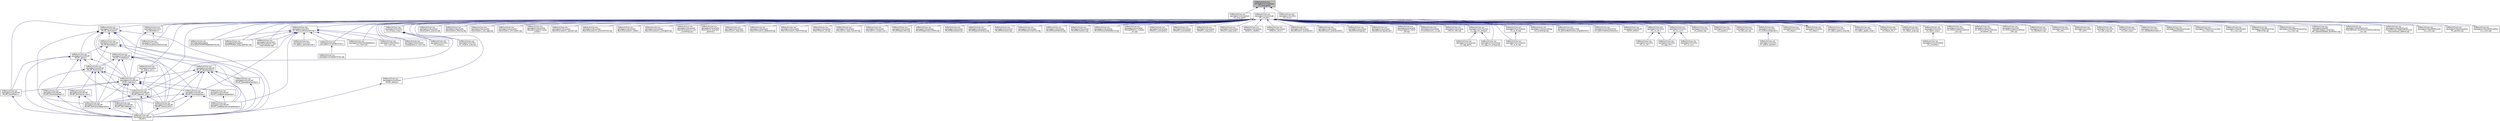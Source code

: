 digraph "3rdParty/trilinos-nox/packages/ml/src/Coarsen/ml_amg_genP.h"
{
  edge [fontname="Helvetica",fontsize="10",labelfontname="Helvetica",labelfontsize="10"];
  node [fontname="Helvetica",fontsize="10",shape=record];
  Node39 [label="3rdParty/trilinos-nox\l/packages/ml/src/Coarsen\l/ml_amg_genP.h",height=0.2,width=0.4,color="black", fillcolor="grey75", style="filled", fontcolor="black"];
  Node39 -> Node40 [dir="back",color="midnightblue",fontsize="10",style="solid",fontname="Helvetica"];
  Node40 [label="3rdParty/trilinos-nox\l/packages/ml/src/Coarsen\l/ml_amg_genP.c",height=0.2,width=0.4,color="black", fillcolor="white", style="filled",URL="$d1/dfe/ml__amg__gen_p_8c.html"];
  Node39 -> Node41 [dir="back",color="midnightblue",fontsize="10",style="solid",fontname="Helvetica"];
  Node41 [label="3rdParty/trilinos-nox\l/packages/ml/src/Include\l/ml_include.h",height=0.2,width=0.4,color="black", fillcolor="white", style="filled",URL="$d4/dfb/ml__include_8h.html"];
  Node41 -> Node42 [dir="back",color="midnightblue",fontsize="10",style="solid",fontname="Helvetica"];
  Node42 [label="3rdParty/trilinos-nox\l/packages/belos/epetra\l/example/PCPG/PCPGEpetraExFile.cpp",height=0.2,width=0.4,color="black", fillcolor="white", style="filled",URL="$d2/de7/_p_c_p_g_epetra_ex_file_8cpp.html"];
  Node41 -> Node43 [dir="back",color="midnightblue",fontsize="10",style="solid",fontname="Helvetica"];
  Node43 [label="3rdParty/trilinos-nox\l/packages/belos/epetra\l/test/PCPG/test_pcpg_epetraex.cpp",height=0.2,width=0.4,color="black", fillcolor="white", style="filled",URL="$d1/db6/test__pcpg__epetraex_8cpp.html"];
  Node41 -> Node44 [dir="back",color="midnightblue",fontsize="10",style="solid",fontname="Helvetica"];
  Node44 [label="3rdParty/trilinos-nox\l/packages/ml/examples\l/Advanced/ml_analyze.cpp",height=0.2,width=0.4,color="black", fillcolor="white", style="filled",URL="$d8/d40/ml__analyze_8cpp.html"];
  Node41 -> Node45 [dir="back",color="midnightblue",fontsize="10",style="solid",fontname="Helvetica"];
  Node45 [label="3rdParty/trilinos-nox\l/packages/ml/examples\l/Advanced/ml_filtering.cpp",height=0.2,width=0.4,color="black", fillcolor="white", style="filled",URL="$d1/d01/ml__filtering_8cpp.html"];
  Node41 -> Node46 [dir="back",color="midnightblue",fontsize="10",style="solid",fontname="Helvetica"];
  Node46 [label="3rdParty/trilinos-nox\l/packages/ml/examples\l/Advanced/ml_user_aggr.cpp",height=0.2,width=0.4,color="black", fillcolor="white", style="filled",URL="$de/d41/ml__user__aggr_8cpp.html"];
  Node41 -> Node47 [dir="back",color="midnightblue",fontsize="10",style="solid",fontname="Helvetica"];
  Node47 [label="3rdParty/trilinos-nox\l/packages/ml/examples\l/Advanced/ml_with_ifpack.cpp",height=0.2,width=0.4,color="black", fillcolor="white", style="filled",URL="$dd/dea/ml__with__ifpack_8cpp.html"];
  Node41 -> Node48 [dir="back",color="midnightblue",fontsize="10",style="solid",fontname="Helvetica"];
  Node48 [label="3rdParty/trilinos-nox\l/packages/ml/examples\l/BasicExamples/ml_aztec\l_simple.c",height=0.2,width=0.4,color="black", fillcolor="white", style="filled",URL="$d9/df7/ml__aztec__simple_8c.html"];
  Node41 -> Node49 [dir="back",color="midnightblue",fontsize="10",style="solid",fontname="Helvetica"];
  Node49 [label="3rdParty/trilinos-nox\l/packages/ml/examples\l/BasicExamples/ml_operator.cpp",height=0.2,width=0.4,color="black", fillcolor="white", style="filled",URL="$d4/d4d/ml__operator_8cpp.html"];
  Node41 -> Node50 [dir="back",color="midnightblue",fontsize="10",style="solid",fontname="Helvetica"];
  Node50 [label="3rdParty/trilinos-nox\l/packages/ml/examples\l/BasicExamples/ml_preconditioner.cpp",height=0.2,width=0.4,color="black", fillcolor="white", style="filled",URL="$d8/ded/ml__preconditioner_8cpp.html"];
  Node41 -> Node51 [dir="back",color="midnightblue",fontsize="10",style="solid",fontname="Helvetica"];
  Node51 [label="3rdParty/trilinos-nox\l/packages/ml/examples\l/BasicExamples/ml_read\l_MatrixMarket.cpp",height=0.2,width=0.4,color="black", fillcolor="white", style="filled",URL="$df/d76/ml__read___matrix_market_8cpp.html"];
  Node41 -> Node52 [dir="back",color="midnightblue",fontsize="10",style="solid",fontname="Helvetica"];
  Node52 [label="3rdParty/trilinos-nox\l/packages/ml/examples\l/BasicExamples/ml_readex.c",height=0.2,width=0.4,color="black", fillcolor="white", style="filled",URL="$d4/d1d/ml__readex_8c.html"];
  Node41 -> Node53 [dir="back",color="midnightblue",fontsize="10",style="solid",fontname="Helvetica"];
  Node53 [label="3rdParty/trilinos-nox\l/packages/ml/examples\l/BasicExamples/ml_scalingtest.cpp",height=0.2,width=0.4,color="black", fillcolor="white", style="filled",URL="$dc/d28/ml__scalingtest_8cpp.html"];
  Node41 -> Node54 [dir="back",color="midnightblue",fontsize="10",style="solid",fontname="Helvetica"];
  Node54 [label="3rdParty/trilinos-nox\l/packages/ml/examples\l/BasicExamples/ml_user\l_smoothing.cpp",height=0.2,width=0.4,color="black", fillcolor="white", style="filled",URL="$df/de6/ml__user__smoothing_8cpp.html"];
  Node41 -> Node55 [dir="back",color="midnightblue",fontsize="10",style="solid",fontname="Helvetica"];
  Node55 [label="3rdParty/trilinos-nox\l/packages/ml/examples\l/Elasticity/ml_example\l_elasticity.c",height=0.2,width=0.4,color="black", fillcolor="white", style="filled",URL="$d3/d7c/ml__example__elasticity_8c.html"];
  Node41 -> Node56 [dir="back",color="midnightblue",fontsize="10",style="solid",fontname="Helvetica"];
  Node56 [label="3rdParty/trilinos-nox\l/packages/ml/examples\l/Elasticity/ml_read_elas.c",height=0.2,width=0.4,color="black", fillcolor="white", style="filled",URL="$d4/d9b/_elasticity_2ml__read__elas_8c.html"];
  Node41 -> Node57 [dir="back",color="midnightblue",fontsize="10",style="solid",fontname="Helvetica"];
  Node57 [label="3rdParty/trilinos-nox\l/packages/ml/examples\l/MatrixFormats/ml_EpetraVbr.cpp",height=0.2,width=0.4,color="black", fillcolor="white", style="filled",URL="$de/dfc/ml___epetra_vbr_8cpp.html"];
  Node41 -> Node58 [dir="back",color="midnightblue",fontsize="10",style="solid",fontname="Helvetica"];
  Node58 [label="3rdParty/trilinos-nox\l/packages/ml/examples\l/MatrixFormats/ml_MatrixFree.cpp",height=0.2,width=0.4,color="black", fillcolor="white", style="filled",URL="$d0/d18/ml___matrix_free_8cpp.html"];
  Node41 -> Node59 [dir="back",color="midnightblue",fontsize="10",style="solid",fontname="Helvetica"];
  Node59 [label="3rdParty/trilinos-nox\l/packages/ml/examples\l/MatrixFree/ml_1D.cpp",height=0.2,width=0.4,color="black", fillcolor="white", style="filled",URL="$d2/d3f/ml__1_d_8cpp.html"];
  Node41 -> Node60 [dir="back",color="midnightblue",fontsize="10",style="solid",fontname="Helvetica"];
  Node60 [label="3rdParty/trilinos-nox\l/packages/ml/examples\l/Maxwell/ml_read_maxwell.cpp",height=0.2,width=0.4,color="black", fillcolor="white", style="filled",URL="$d1/d13/ml__read__maxwell_8cpp.html"];
  Node41 -> Node61 [dir="back",color="midnightblue",fontsize="10",style="solid",fontname="Helvetica"];
  Node61 [label="3rdParty/trilinos-nox\l/packages/ml/examples\l/Maxwell/ml_simple_max.c",height=0.2,width=0.4,color="black", fillcolor="white", style="filled",URL="$d5/d21/ml__simple__max_8c.html"];
  Node41 -> Node62 [dir="back",color="midnightblue",fontsize="10",style="solid",fontname="Helvetica"];
  Node62 [label="3rdParty/trilinos-nox\l/packages/ml/examples\l/MLAPI/AdaptiveSA.cpp",height=0.2,width=0.4,color="black", fillcolor="white", style="filled",URL="$d7/de8/_adaptive_s_a_8cpp.html"];
  Node41 -> Node63 [dir="back",color="midnightblue",fontsize="10",style="solid",fontname="Helvetica"];
  Node63 [label="3rdParty/trilinos-nox\l/packages/ml/examples\l/MLAPI/AdaptiveSA_SAMIS.cpp",height=0.2,width=0.4,color="black", fillcolor="white", style="filled",URL="$d3/df9/_adaptive_s_a___s_a_m_i_s_8cpp.html"];
  Node41 -> Node64 [dir="back",color="midnightblue",fontsize="10",style="solid",fontname="Helvetica"];
  Node64 [label="3rdParty/trilinos-nox\l/packages/ml/examples\l/MLAPI/Blackboard.cpp",height=0.2,width=0.4,color="black", fillcolor="white", style="filled",URL="$da/dd6/_blackboard_8cpp.html"];
  Node41 -> Node65 [dir="back",color="midnightblue",fontsize="10",style="solid",fontname="Helvetica"];
  Node65 [label="3rdParty/trilinos-nox\l/packages/ml/examples\l/MLAPI/EpetraInterface.cpp",height=0.2,width=0.4,color="black", fillcolor="white", style="filled",URL="$dd/df3/_epetra_interface_8cpp.html"];
  Node41 -> Node66 [dir="back",color="midnightblue",fontsize="10",style="solid",fontname="Helvetica"];
  Node66 [label="3rdParty/trilinos-nox\l/packages/ml/examples\l/MLAPI/MultiLevel.cpp",height=0.2,width=0.4,color="black", fillcolor="white", style="filled",URL="$db/d07/_multi_level_8cpp.html"];
  Node41 -> Node67 [dir="back",color="midnightblue",fontsize="10",style="solid",fontname="Helvetica"];
  Node67 [label="3rdParty/trilinos-nox\l/packages/ml/examples\l/MLAPI/NonSymmetricSA.cpp",height=0.2,width=0.4,color="black", fillcolor="white", style="filled",URL="$dc/dcf/_non_symmetric_s_a_8cpp.html"];
  Node41 -> Node68 [dir="back",color="midnightblue",fontsize="10",style="solid",fontname="Helvetica"];
  Node68 [label="3rdParty/trilinos-nox\l/packages/ml/examples\l/MLAPI/PowerMethod.cpp",height=0.2,width=0.4,color="black", fillcolor="white", style="filled",URL="$d7/d94/_power_method_8cpp.html"];
  Node41 -> Node69 [dir="back",color="midnightblue",fontsize="10",style="solid",fontname="Helvetica"];
  Node69 [label="3rdParty/trilinos-nox\l/packages/ml/examples\l/MLAPI/Richardson.cpp",height=0.2,width=0.4,color="black", fillcolor="white", style="filled",URL="$df/d7a/_richardson_8cpp.html"];
  Node41 -> Node70 [dir="back",color="midnightblue",fontsize="10",style="solid",fontname="Helvetica"];
  Node70 [label="3rdParty/trilinos-nox\l/packages/ml/examples\l/MLAPI/TwoLevelDDAdditive.cpp",height=0.2,width=0.4,color="black", fillcolor="white", style="filled",URL="$d8/da6/_two_level_d_d_additive_8cpp.html"];
  Node41 -> Node71 [dir="back",color="midnightblue",fontsize="10",style="solid",fontname="Helvetica"];
  Node71 [label="3rdParty/trilinos-nox\l/packages/ml/examples\l/MultipleRHS/ml_multiple\l_rhs.cpp",height=0.2,width=0.4,color="black", fillcolor="white", style="filled",URL="$da/d74/ml__multiple__rhs_8cpp.html"];
  Node41 -> Node72 [dir="back",color="midnightblue",fontsize="10",style="solid",fontname="Helvetica"];
  Node72 [label="3rdParty/trilinos-nox\l/packages/ml/examples\l/Other/ml_example2d.c",height=0.2,width=0.4,color="black", fillcolor="white", style="filled",URL="$d3/d64/ml__example2d_8c.html"];
  Node41 -> Node73 [dir="back",color="midnightblue",fontsize="10",style="solid",fontname="Helvetica"];
  Node73 [label="3rdParty/trilinos-nox\l/packages/ml/examples\l/Other/ml_example3d.c",height=0.2,width=0.4,color="black", fillcolor="white", style="filled",URL="$d2/de3/ml__example3d_8c.html"];
  Node41 -> Node74 [dir="back",color="midnightblue",fontsize="10",style="solid",fontname="Helvetica"];
  Node74 [label="3rdParty/trilinos-nox\l/packages/ml/examples\l/Other/ml_read_elas.c",height=0.2,width=0.4,color="black", fillcolor="white", style="filled",URL="$d3/dd7/_other_2ml__read__elas_8c.html"];
  Node41 -> Node75 [dir="back",color="midnightblue",fontsize="10",style="solid",fontname="Helvetica"];
  Node75 [label="3rdParty/trilinos-nox\l/packages/ml/examples\l/Other/ml_read_salsa.c",height=0.2,width=0.4,color="black", fillcolor="white", style="filled",URL="$d5/d0b/ml__read__salsa_8c.html"];
  Node41 -> Node76 [dir="back",color="midnightblue",fontsize="10",style="solid",fontname="Helvetica"];
  Node76 [label="3rdParty/trilinos-nox\l/packages/ml/examples\l/Other/ml_readfile.c",height=0.2,width=0.4,color="black", fillcolor="white", style="filled",URL="$d4/d26/ml__readfile_8c.html"];
  Node41 -> Node77 [dir="back",color="midnightblue",fontsize="10",style="solid",fontname="Helvetica"];
  Node77 [label="3rdParty/trilinos-nox\l/packages/ml/examples\l/Other/ml_recirc.c",height=0.2,width=0.4,color="black", fillcolor="white", style="filled",URL="$d3/dab/ml__recirc_8c.html"];
  Node41 -> Node78 [dir="back",color="midnightblue",fontsize="10",style="solid",fontname="Helvetica"];
  Node78 [label="3rdParty/trilinos-nox\l/packages/ml/examples\l/StandAlone/ml_example1d.c",height=0.2,width=0.4,color="black", fillcolor="white", style="filled",URL="$dd/da7/ml__example1d_8c.html"];
  Node41 -> Node79 [dir="back",color="midnightblue",fontsize="10",style="solid",fontname="Helvetica"];
  Node79 [label="3rdParty/trilinos-nox\l/packages/ml/examples\l/StandAlone/ml_example1dGS.c",height=0.2,width=0.4,color="black", fillcolor="white", style="filled",URL="$db/d37/ml__example1d_g_s_8c.html"];
  Node41 -> Node80 [dir="back",color="midnightblue",fontsize="10",style="solid",fontname="Helvetica"];
  Node80 [label="3rdParty/trilinos-nox\l/packages/ml/examples\l/StandAlone/mlguide.c",height=0.2,width=0.4,color="black", fillcolor="white", style="filled",URL="$d5/d8c/mlguide_8c.html"];
  Node41 -> Node81 [dir="back",color="midnightblue",fontsize="10",style="solid",fontname="Helvetica"];
  Node81 [label="3rdParty/trilinos-nox\l/packages/ml/examples\l/StandAlone/mlguide_par.c",height=0.2,width=0.4,color="black", fillcolor="white", style="filled",URL="$da/db8/mlguide__par_8c.html"];
  Node41 -> Node82 [dir="back",color="midnightblue",fontsize="10",style="solid",fontname="Helvetica"];
  Node82 [label="3rdParty/trilinos-nox\l/packages/ml/examples\l/TwoLevelDD/ml_2level\l_DD.cpp",height=0.2,width=0.4,color="black", fillcolor="white", style="filled",URL="$d9/d91/ml__2level___d_d_8cpp.html"];
  Node41 -> Node83 [dir="back",color="midnightblue",fontsize="10",style="solid",fontname="Helvetica"];
  Node83 [label="3rdParty/trilinos-nox\l/packages/ml/examples\l/Visualization/ml_viz.cpp",height=0.2,width=0.4,color="black", fillcolor="white", style="filled",URL="$d3/d8c/ml__viz_8cpp.html"];
  Node41 -> Node84 [dir="back",color="midnightblue",fontsize="10",style="solid",fontname="Helvetica"];
  Node84 [label="3rdParty/trilinos-nox\l/packages/ml/examples\l/XML/ml_XML.cpp",height=0.2,width=0.4,color="black", fillcolor="white", style="filled",URL="$dc/de3/ml___x_m_l_8cpp.html"];
  Node41 -> Node85 [dir="back",color="midnightblue",fontsize="10",style="solid",fontname="Helvetica"];
  Node85 [label="3rdParty/trilinos-nox\l/packages/ml/matlab/mlmex.h",height=0.2,width=0.4,color="black", fillcolor="white", style="filled",URL="$dc/d04/mlmex_8h.html"];
  Node85 -> Node86 [dir="back",color="midnightblue",fontsize="10",style="solid",fontname="Helvetica"];
  Node86 [label="3rdParty/trilinos-nox\l/packages/ml/matlab/mlmex.cpp",height=0.2,width=0.4,color="black", fillcolor="white", style="filled",URL="$df/d03/mlmex_8cpp.html"];
  Node41 -> Node87 [dir="back",color="midnightblue",fontsize="10",style="solid",fontname="Helvetica"];
  Node87 [label="3rdParty/trilinos-nox\l/packages/ml/src/Coarsen\l/ml_agg_min_energy.h",height=0.2,width=0.4,color="black", fillcolor="white", style="filled",URL="$d3/d4f/ml__agg__min__energy_8h.html"];
  Node87 -> Node88 [dir="back",color="midnightblue",fontsize="10",style="solid",fontname="Helvetica"];
  Node88 [label="3rdParty/trilinos-nox\l/packages/ml/src/Coarsen\l/ml_agg_genP.c",height=0.2,width=0.4,color="black", fillcolor="white", style="filled",URL="$d3/d7d/ml__agg__gen_p_8c.html"];
  Node87 -> Node89 [dir="back",color="midnightblue",fontsize="10",style="solid",fontname="Helvetica"];
  Node89 [label="3rdParty/trilinos-nox\l/packages/ml/src/Coarsen\l/ml_agg_min_energy.cpp",height=0.2,width=0.4,color="black", fillcolor="white", style="filled",URL="$d7/d1e/ml__agg__min__energy_8cpp.html"];
  Node41 -> Node89 [dir="back",color="midnightblue",fontsize="10",style="solid",fontname="Helvetica"];
  Node41 -> Node90 [dir="back",color="midnightblue",fontsize="10",style="solid",fontname="Helvetica"];
  Node90 [label="3rdParty/trilinos-nox\l/packages/ml/src/Coarsen\l/ml_qr_fix.cpp",height=0.2,width=0.4,color="black", fillcolor="white", style="filled",URL="$dc/dee/ml__qr__fix_8cpp.html"];
  Node41 -> Node91 [dir="back",color="midnightblue",fontsize="10",style="solid",fontname="Helvetica"];
  Node91 [label="3rdParty/trilinos-nox\l/packages/ml/src/Coarsen\l/ml_qr_fix.hpp",height=0.2,width=0.4,color="black", fillcolor="white", style="filled",URL="$d5/dce/ml__qr__fix_8hpp.html"];
  Node91 -> Node90 [dir="back",color="midnightblue",fontsize="10",style="solid",fontname="Helvetica"];
  Node41 -> Node92 [dir="back",color="midnightblue",fontsize="10",style="solid",fontname="Helvetica"];
  Node92 [label="3rdParty/trilinos-nox\l/packages/ml/src/LevelWrap\l/ml_LevelWrap.cpp",height=0.2,width=0.4,color="black", fillcolor="white", style="filled",URL="$d0/d7e/ml___level_wrap_8cpp.html"];
  Node41 -> Node93 [dir="back",color="midnightblue",fontsize="10",style="solid",fontname="Helvetica"];
  Node93 [label="3rdParty/trilinos-nox\l/packages/ml/src/MatrixFree\l/ml_ElementByElement_SingleElement.h",height=0.2,width=0.4,color="black", fillcolor="white", style="filled",URL="$d2/def/ml___element_by_element___single_element_8h.html"];
  Node41 -> Node94 [dir="back",color="midnightblue",fontsize="10",style="solid",fontname="Helvetica"];
  Node94 [label="3rdParty/trilinos-nox\l/packages/ml/src/MatrixFree\l/ml_MatrixFreePreconditioner.h",height=0.2,width=0.4,color="black", fillcolor="white", style="filled",URL="$d9/db7/ml___matrix_free_preconditioner_8h.html"];
  Node41 -> Node95 [dir="back",color="midnightblue",fontsize="10",style="solid",fontname="Helvetica"];
  Node95 [label="3rdParty/trilinos-nox\l/packages/ml/src/MLAPI\l/MLAPI_Workspace.h",height=0.2,width=0.4,color="black", fillcolor="white", style="filled",URL="$dc/d94/_m_l_a_p_i___workspace_8h.html",tooltip="Collection of utilities for workspace. "];
  Node95 -> Node96 [dir="back",color="midnightblue",fontsize="10",style="solid",fontname="Helvetica"];
  Node96 [label="3rdParty/trilinos-nox\l/packages/ml/src/MLAPI\l/MLAPI.h",height=0.2,width=0.4,color="black", fillcolor="white", style="filled",URL="$d2/d11/_m_l_a_p_i_8h.html"];
  Node95 -> Node97 [dir="back",color="midnightblue",fontsize="10",style="solid",fontname="Helvetica"];
  Node97 [label="3rdParty/trilinos-nox\l/packages/ml/src/MLAPI\l/MLAPI_BaseObject.h",height=0.2,width=0.4,color="black", fillcolor="white", style="filled",URL="$dc/db3/_m_l_a_p_i___base_object_8h.html",tooltip="Base MLAPI object. "];
  Node97 -> Node96 [dir="back",color="midnightblue",fontsize="10",style="solid",fontname="Helvetica"];
  Node97 -> Node98 [dir="back",color="midnightblue",fontsize="10",style="solid",fontname="Helvetica"];
  Node98 [label="3rdParty/trilinos-nox\l/packages/ml/src/MLAPI\l/MLAPI_Space.h",height=0.2,width=0.4,color="black", fillcolor="white", style="filled",URL="$d4/d8b/_m_l_a_p_i___space_8h.html",tooltip="Class to specify the number and distribution among processes of elements. "];
  Node98 -> Node96 [dir="back",color="midnightblue",fontsize="10",style="solid",fontname="Helvetica"];
  Node98 -> Node99 [dir="back",color="midnightblue",fontsize="10",style="solid",fontname="Helvetica"];
  Node99 [label="3rdParty/trilinos-nox\l/packages/ml/src/MLAPI\l/MLAPI_MultiVector.h",height=0.2,width=0.4,color="black", fillcolor="white", style="filled",URL="$d6/d32/_m_l_a_p_i___multi_vector_8h.html",tooltip="MLAPI wrapper for double vectors. "];
  Node99 -> Node96 [dir="back",color="midnightblue",fontsize="10",style="solid",fontname="Helvetica"];
  Node99 -> Node100 [dir="back",color="midnightblue",fontsize="10",style="solid",fontname="Helvetica"];
  Node100 [label="3rdParty/trilinos-nox\l/packages/ml/src/MLAPI\l/MLAPI_MultiVector_Utils.h",height=0.2,width=0.4,color="black", fillcolor="white", style="filled",URL="$d0/dfa/_m_l_a_p_i___multi_vector___utils_8h.html",tooltip="Utilities for MultiVector&#39;s. "];
  Node100 -> Node96 [dir="back",color="midnightblue",fontsize="10",style="solid",fontname="Helvetica"];
  Node100 -> Node101 [dir="back",color="midnightblue",fontsize="10",style="solid",fontname="Helvetica"];
  Node101 [label="3rdParty/trilinos-nox\l/packages/ml/src/MLAPI\l/MLAPI_MultiLevelAdaptiveSA.h",height=0.2,width=0.4,color="black", fillcolor="white", style="filled",URL="$d8/d34/_m_l_a_p_i___multi_level_adaptive_s_a_8h.html",tooltip="Adaptive smoothed aggregation preconditioner. "];
  Node101 -> Node96 [dir="back",color="midnightblue",fontsize="10",style="solid",fontname="Helvetica"];
  Node99 -> Node102 [dir="back",color="midnightblue",fontsize="10",style="solid",fontname="Helvetica"];
  Node102 [label="3rdParty/trilinos-nox\l/packages/ml/src/MLAPI\l/MLAPI_Operator.h",height=0.2,width=0.4,color="black", fillcolor="white", style="filled",URL="$da/d2e/_m_l_a_p_i___operator_8h.html",tooltip="Basic class to define operators within MLAPI. "];
  Node102 -> Node96 [dir="back",color="midnightblue",fontsize="10",style="solid",fontname="Helvetica"];
  Node102 -> Node103 [dir="back",color="midnightblue",fontsize="10",style="solid",fontname="Helvetica"];
  Node103 [label="3rdParty/trilinos-nox\l/packages/ml/src/MLAPI\l/MLAPI_Operator_Utils.h",height=0.2,width=0.4,color="black", fillcolor="white", style="filled",URL="$d0/de3/_m_l_a_p_i___operator___utils_8h.html",tooltip="Suite of utilities for MLAPI::Operator objects. "];
  Node103 -> Node96 [dir="back",color="midnightblue",fontsize="10",style="solid",fontname="Helvetica"];
  Node103 -> Node104 [dir="back",color="midnightblue",fontsize="10",style="solid",fontname="Helvetica"];
  Node104 [label="3rdParty/trilinos-nox\l/packages/ml/src/MLAPI\l/MLAPI_MultiLevelSA.h",height=0.2,width=0.4,color="black", fillcolor="white", style="filled",URL="$d5/d66/_m_l_a_p_i___multi_level_s_a_8h.html",tooltip="Standard smoothed aggregation multilevel preconditioner. "];
  Node104 -> Node96 [dir="back",color="midnightblue",fontsize="10",style="solid",fontname="Helvetica"];
  Node103 -> Node101 [dir="back",color="midnightblue",fontsize="10",style="solid",fontname="Helvetica"];
  Node102 -> Node105 [dir="back",color="midnightblue",fontsize="10",style="solid",fontname="Helvetica"];
  Node105 [label="3rdParty/trilinos-nox\l/packages/ml/src/MLAPI\l/MLAPI_InverseOperator.h",height=0.2,width=0.4,color="black", fillcolor="white", style="filled",URL="$da/d94/_m_l_a_p_i___inverse_operator_8h.html",tooltip="Base class for smoothers and coarse solvers. "];
  Node105 -> Node96 [dir="back",color="midnightblue",fontsize="10",style="solid",fontname="Helvetica"];
  Node105 -> Node104 [dir="back",color="midnightblue",fontsize="10",style="solid",fontname="Helvetica"];
  Node105 -> Node101 [dir="back",color="midnightblue",fontsize="10",style="solid",fontname="Helvetica"];
  Node105 -> Node106 [dir="back",color="midnightblue",fontsize="10",style="solid",fontname="Helvetica"];
  Node106 [label="3rdParty/trilinos-nox\l/packages/ml/src/MLAPI\l/MLAPI_LoadBalanceInverseOperator.h",height=0.2,width=0.4,color="black", fillcolor="white", style="filled",URL="$d4/dc7/_m_l_a_p_i___load_balance_inverse_operator_8h.html",tooltip="wraps an MLAPI inverseoperator with zero rows on some processors. "];
  Node102 -> Node104 [dir="back",color="midnightblue",fontsize="10",style="solid",fontname="Helvetica"];
  Node102 -> Node101 [dir="back",color="midnightblue",fontsize="10",style="solid",fontname="Helvetica"];
  Node102 -> Node107 [dir="back",color="midnightblue",fontsize="10",style="solid",fontname="Helvetica"];
  Node107 [label="3rdParty/trilinos-nox\l/packages/ml/src/MLAPI\l/MLAPI_MATLABStream.h",height=0.2,width=0.4,color="black", fillcolor="white", style="filled",URL="$d5/d85/_m_l_a_p_i___m_a_t_l_a_b_stream_8h.html",tooltip="Basic stream to save in a MATLAB-compatible file MLAPI objects. "];
  Node107 -> Node96 [dir="back",color="midnightblue",fontsize="10",style="solid",fontname="Helvetica"];
  Node102 -> Node108 [dir="back",color="midnightblue",fontsize="10",style="solid",fontname="Helvetica"];
  Node108 [label="3rdParty/trilinos-nox\l/packages/ml/src/MLAPI\l/MLAPI_SerialMatrix.h",height=0.2,width=0.4,color="black", fillcolor="white", style="filled",URL="$de/da1/_m_l_a_p_i___serial_matrix_8h.html",tooltip="MATLAB-like serial matrix. "];
  Node108 -> Node96 [dir="back",color="midnightblue",fontsize="10",style="solid",fontname="Helvetica"];
  Node102 -> Node109 [dir="back",color="midnightblue",fontsize="10",style="solid",fontname="Helvetica"];
  Node109 [label="3rdParty/trilinos-nox\l/packages/ml/src/MLAPI\l/MLAPI_DistributedMatrix.h",height=0.2,width=0.4,color="black", fillcolor="white", style="filled",URL="$d7/d2a/_m_l_a_p_i___distributed_matrix_8h.html",tooltip="MLAPI wrapper for Epetra_FECrsMatrix, which allows MATLAB-like syntax. "];
  Node109 -> Node96 [dir="back",color="midnightblue",fontsize="10",style="solid",fontname="Helvetica"];
  Node102 -> Node110 [dir="back",color="midnightblue",fontsize="10",style="solid",fontname="Helvetica"];
  Node110 [label="3rdParty/trilinos-nox\l/packages/ml/src/MLAPI\l/MLAPI_LoadBalanceOperator.h",height=0.2,width=0.4,color="black", fillcolor="white", style="filled",URL="$dc/d07/_m_l_a_p_i___load_balance_operator_8h.html",tooltip="wraps an MLAPI operator with zero rows on some processors. "];
  Node110 -> Node106 [dir="back",color="midnightblue",fontsize="10",style="solid",fontname="Helvetica"];
  Node99 -> Node103 [dir="back",color="midnightblue",fontsize="10",style="solid",fontname="Helvetica"];
  Node99 -> Node104 [dir="back",color="midnightblue",fontsize="10",style="solid",fontname="Helvetica"];
  Node99 -> Node101 [dir="back",color="midnightblue",fontsize="10",style="solid",fontname="Helvetica"];
  Node98 -> Node102 [dir="back",color="midnightblue",fontsize="10",style="solid",fontname="Helvetica"];
  Node98 -> Node103 [dir="back",color="midnightblue",fontsize="10",style="solid",fontname="Helvetica"];
  Node98 -> Node108 [dir="back",color="midnightblue",fontsize="10",style="solid",fontname="Helvetica"];
  Node98 -> Node109 [dir="back",color="midnightblue",fontsize="10",style="solid",fontname="Helvetica"];
  Node97 -> Node99 [dir="back",color="midnightblue",fontsize="10",style="solid",fontname="Helvetica"];
  Node97 -> Node111 [dir="back",color="midnightblue",fontsize="10",style="solid",fontname="Helvetica"];
  Node111 [label="3rdParty/trilinos-nox\l/packages/ml/src/MLAPI\l/MLAPI_BaseOperator.h",height=0.2,width=0.4,color="black", fillcolor="white", style="filled",URL="$d1/dbf/_m_l_a_p_i___base_operator_8h.html",tooltip="Base MLAPI operator. "];
  Node111 -> Node102 [dir="back",color="midnightblue",fontsize="10",style="solid",fontname="Helvetica"];
  Node111 -> Node105 [dir="back",color="midnightblue",fontsize="10",style="solid",fontname="Helvetica"];
  Node111 -> Node96 [dir="back",color="midnightblue",fontsize="10",style="solid",fontname="Helvetica"];
  Node111 -> Node112 [dir="back",color="midnightblue",fontsize="10",style="solid",fontname="Helvetica"];
  Node112 [label="3rdParty/trilinos-nox\l/packages/ml/src/MLAPI\l/MLAPI_EpetraBaseOperator.h",height=0.2,width=0.4,color="black", fillcolor="white", style="filled",URL="$dd/d77/_m_l_a_p_i___epetra_base_operator_8h.html",tooltip="Basic class to wrap MLAPI::InverseOperator into Epetra_Operator. "];
  Node112 -> Node96 [dir="back",color="midnightblue",fontsize="10",style="solid",fontname="Helvetica"];
  Node111 -> Node104 [dir="back",color="midnightblue",fontsize="10",style="solid",fontname="Helvetica"];
  Node111 -> Node101 [dir="back",color="midnightblue",fontsize="10",style="solid",fontname="Helvetica"];
  Node111 -> Node106 [dir="back",color="midnightblue",fontsize="10",style="solid",fontname="Helvetica"];
  Node95 -> Node98 [dir="back",color="midnightblue",fontsize="10",style="solid",fontname="Helvetica"];
  Node95 -> Node113 [dir="back",color="midnightblue",fontsize="10",style="solid",fontname="Helvetica"];
  Node113 [label="3rdParty/trilinos-nox\l/packages/ml/src/MLAPI\l/MLAPI_TimeObject.h",height=0.2,width=0.4,color="black", fillcolor="white", style="filled",URL="$df/d6f/_m_l_a_p_i___time_object_8h.html"];
  Node113 -> Node99 [dir="back",color="midnightblue",fontsize="10",style="solid",fontname="Helvetica"];
  Node113 -> Node102 [dir="back",color="midnightblue",fontsize="10",style="solid",fontname="Helvetica"];
  Node113 -> Node105 [dir="back",color="midnightblue",fontsize="10",style="solid",fontname="Helvetica"];
  Node113 -> Node104 [dir="back",color="midnightblue",fontsize="10",style="solid",fontname="Helvetica"];
  Node113 -> Node101 [dir="back",color="midnightblue",fontsize="10",style="solid",fontname="Helvetica"];
  Node113 -> Node106 [dir="back",color="midnightblue",fontsize="10",style="solid",fontname="Helvetica"];
  Node95 -> Node102 [dir="back",color="midnightblue",fontsize="10",style="solid",fontname="Helvetica"];
  Node95 -> Node112 [dir="back",color="midnightblue",fontsize="10",style="solid",fontname="Helvetica"];
  Node95 -> Node104 [dir="back",color="midnightblue",fontsize="10",style="solid",fontname="Helvetica"];
  Node95 -> Node101 [dir="back",color="midnightblue",fontsize="10",style="solid",fontname="Helvetica"];
  Node41 -> Node103 [dir="back",color="midnightblue",fontsize="10",style="solid",fontname="Helvetica"];
  Node41 -> Node114 [dir="back",color="midnightblue",fontsize="10",style="solid",fontname="Helvetica"];
  Node114 [label="3rdParty/trilinos-nox\l/packages/ml/src/MLAPI\l/MLAPI_Gallery.h",height=0.2,width=0.4,color="black", fillcolor="white", style="filled",URL="$d3/d28/_m_l_a_p_i___gallery_8h.html",tooltip="MLAPI interface to the Galeri package. "];
  Node114 -> Node96 [dir="back",color="midnightblue",fontsize="10",style="solid",fontname="Helvetica"];
  Node41 -> Node108 [dir="back",color="midnightblue",fontsize="10",style="solid",fontname="Helvetica"];
  Node41 -> Node115 [dir="back",color="midnightblue",fontsize="10",style="solid",fontname="Helvetica"];
  Node115 [label="3rdParty/trilinos-nox\l/packages/ml/src/MLAPI\l/MLAPI_SAMIS.h",height=0.2,width=0.4,color="black", fillcolor="white", style="filled",URL="$dc/d4e/_m_l_a_p_i___s_a_m_i_s_8h.html"];
  Node41 -> Node116 [dir="back",color="midnightblue",fontsize="10",style="solid",fontname="Helvetica"];
  Node116 [label="3rdParty/trilinos-nox\l/packages/ml/src/Utils\l/ml_viz_xyz.h",height=0.2,width=0.4,color="black", fillcolor="white", style="filled",URL="$d1/dec/ml__viz__xyz_8h.html"];
  Node116 -> Node117 [dir="back",color="midnightblue",fontsize="10",style="solid",fontname="Helvetica"];
  Node117 [label="3rdParty/trilinos-nox\l/packages/ml/src/Utils\l/ml_agg_info.c",height=0.2,width=0.4,color="black", fillcolor="white", style="filled",URL="$dc/d29/ml__agg__info_8c.html",tooltip="Various stats on aggregates. "];
  Node116 -> Node118 [dir="back",color="midnightblue",fontsize="10",style="solid",fontname="Helvetica"];
  Node118 [label="3rdParty/trilinos-nox\l/packages/ml/src/Utils\l/ml_viz_xyz.c",height=0.2,width=0.4,color="black", fillcolor="white", style="filled",URL="$de/d8f/ml__viz__xyz_8c.html",tooltip="Prints out information in a simple XYZ format. "];
  Node41 -> Node119 [dir="back",color="midnightblue",fontsize="10",style="solid",fontname="Helvetica"];
  Node119 [label="3rdParty/trilinos-nox\l/packages/ml/src/Utils\l/ml_viz_vtk.h",height=0.2,width=0.4,color="black", fillcolor="white", style="filled",URL="$df/d90/ml__viz__vtk_8h.html"];
  Node119 -> Node117 [dir="back",color="midnightblue",fontsize="10",style="solid",fontname="Helvetica"];
  Node119 -> Node120 [dir="back",color="midnightblue",fontsize="10",style="solid",fontname="Helvetica"];
  Node120 [label="3rdParty/trilinos-nox\l/packages/ml/src/Utils\l/ml_viz_vtk.c",height=0.2,width=0.4,color="black", fillcolor="white", style="filled",URL="$d5/dd1/ml__viz__vtk_8c.html",tooltip="Prints out information in VTK format, readable by Paraview. "];
  Node41 -> Node121 [dir="back",color="midnightblue",fontsize="10",style="solid",fontname="Helvetica"];
  Node121 [label="3rdParty/trilinos-nox\l/packages/ml/src/Utils\l/ml_amesos.c",height=0.2,width=0.4,color="black", fillcolor="white", style="filled",URL="$db/d13/ml__amesos_8c.html"];
  Node41 -> Node122 [dir="back",color="midnightblue",fontsize="10",style="solid",fontname="Helvetica"];
  Node122 [label="3rdParty/trilinos-nox\l/packages/ml/src/Utils\l/ml_amesos_wrap.h",height=0.2,width=0.4,color="black", fillcolor="white", style="filled",URL="$da/d18/ml__amesos__wrap_8h.html",tooltip="Interface to the Trilinos package Amesos. "];
  Node122 -> Node103 [dir="back",color="midnightblue",fontsize="10",style="solid",fontname="Helvetica"];
  Node122 -> Node121 [dir="back",color="midnightblue",fontsize="10",style="solid",fontname="Helvetica"];
  Node122 -> Node123 [dir="back",color="midnightblue",fontsize="10",style="solid",fontname="Helvetica"];
  Node123 [label="3rdParty/trilinos-nox\l/packages/ml/src/Utils\l/ml_amesos_wrap.cpp",height=0.2,width=0.4,color="black", fillcolor="white", style="filled",URL="$dd/d86/ml__amesos__wrap_8cpp.html"];
  Node41 -> Node123 [dir="back",color="midnightblue",fontsize="10",style="solid",fontname="Helvetica"];
  Node41 -> Node124 [dir="back",color="midnightblue",fontsize="10",style="solid",fontname="Helvetica"];
  Node124 [label="3rdParty/trilinos-nox\l/packages/ml/src/Utils\l/ml_anasazi.cpp",height=0.2,width=0.4,color="black", fillcolor="white", style="filled",URL="$dc/dbc/ml__anasazi_8cpp.html"];
  Node41 -> Node125 [dir="back",color="midnightblue",fontsize="10",style="solid",fontname="Helvetica"];
  Node125 [label="3rdParty/trilinos-nox\l/packages/ml/src/Utils\l/ml_anasazi.h",height=0.2,width=0.4,color="black", fillcolor="white", style="filled",URL="$d7/d77/ml__anasazi_8h.html",tooltip="Interface to the Trilinos package Anasazi. "];
  Node41 -> Node126 [dir="back",color="midnightblue",fontsize="10",style="solid",fontname="Helvetica"];
  Node126 [label="3rdParty/trilinos-nox\l/packages/ml/src/Utils\l/ml_DD_prec.cpp",height=0.2,width=0.4,color="black", fillcolor="white", style="filled",URL="$d4/d27/ml___d_d__prec_8cpp.html"];
  Node41 -> Node127 [dir="back",color="midnightblue",fontsize="10",style="solid",fontname="Helvetica"];
  Node127 [label="3rdParty/trilinos-nox\l/packages/ml/src/Utils\l/ml_MultiLevelOperator.h",height=0.2,width=0.4,color="black", fillcolor="white", style="filled",URL="$d0/d2c/ml___multi_level_operator_8h.html",tooltip="Defines an ML preconditioner as a Epetra_Operator derived class. "];
  Node127 -> Node128 [dir="back",color="midnightblue",fontsize="10",style="solid",fontname="Helvetica"];
  Node128 [label="3rdParty/trilinos-nox\l/packages/ml/src/Utils\l/ml_epetra_operator.h",height=0.2,width=0.4,color="black", fillcolor="white", style="filled",URL="$d0/dfe/ml__epetra__operator_8h.html"];
  Node41 -> Node129 [dir="back",color="midnightblue",fontsize="10",style="solid",fontname="Helvetica"];
  Node129 [label="3rdParty/trilinos-nox\l/packages/ml/src/Utils\l/ml_MultiLevelPreconditioner.h",height=0.2,width=0.4,color="black", fillcolor="white", style="filled",URL="$d9/d4d/ml___multi_level_preconditioner_8h.html"];
  Node129 -> Node42 [dir="back",color="midnightblue",fontsize="10",style="solid",fontname="Helvetica"];
  Node129 -> Node43 [dir="back",color="midnightblue",fontsize="10",style="solid",fontname="Helvetica"];
  Node129 -> Node51 [dir="back",color="midnightblue",fontsize="10",style="solid",fontname="Helvetica"];
  Node129 -> Node85 [dir="back",color="midnightblue",fontsize="10",style="solid",fontname="Helvetica"];
  Node129 -> Node105 [dir="back",color="midnightblue",fontsize="10",style="solid",fontname="Helvetica"];
  Node129 -> Node106 [dir="back",color="midnightblue",fontsize="10",style="solid",fontname="Helvetica"];
  Node129 -> Node130 [dir="back",color="midnightblue",fontsize="10",style="solid",fontname="Helvetica"];
  Node130 [label="3rdParty/trilinos-nox\l/packages/ml/src/Utils\l/ml_epetra_preconditioner.h",height=0.2,width=0.4,color="black", fillcolor="white", style="filled",URL="$d9/da3/ml__epetra__preconditioner_8h.html"];
  Node129 -> Node131 [dir="back",color="midnightblue",fontsize="10",style="solid",fontname="Helvetica"];
  Node131 [label="3rdParty/trilinos-nox\l/packages/ml/test/ValidateParams\l/cxx_main.cpp",height=0.2,width=0.4,color="black", fillcolor="white", style="filled",URL="$d3/dbd/ml_2test_2_validate_params_2cxx__main_8cpp.html"];
  Node129 -> Node132 [dir="back",color="midnightblue",fontsize="10",style="solid",fontname="Helvetica"];
  Node132 [label="3rdParty/trilinos-nox\l/packages/ml/test/Zoltan\l/cxx_main.cpp",height=0.2,width=0.4,color="black", fillcolor="white", style="filled",URL="$d5/d69/ml_2test_2_zoltan_2cxx__main_8cpp.html"];
  Node129 -> Node133 [dir="back",color="midnightblue",fontsize="10",style="solid",fontname="Helvetica"];
  Node133 [label="3rdParty/trilinos-nox\l/packages/ml/test/Zoltan\l_hypergraph/cxx_main.cpp",height=0.2,width=0.4,color="black", fillcolor="white", style="filled",URL="$d5/da8/ml_2test_2_zoltan__hypergraph_2cxx__main_8cpp.html"];
  Node41 -> Node134 [dir="back",color="midnightblue",fontsize="10",style="solid",fontname="Helvetica"];
  Node134 [label="3rdParty/trilinos-nox\l/packages/ml/src/Utils\l/ml_epetra_utils.h",height=0.2,width=0.4,color="black", fillcolor="white", style="filled",URL="$d9/d39/ml__epetra__utils_8h.html",tooltip="Interface to the Trilinos package Anasazi. "];
  Node134 -> Node102 [dir="back",color="midnightblue",fontsize="10",style="solid",fontname="Helvetica"];
  Node134 -> Node103 [dir="back",color="midnightblue",fontsize="10",style="solid",fontname="Helvetica"];
  Node41 -> Node135 [dir="back",color="midnightblue",fontsize="10",style="solid",fontname="Helvetica"];
  Node135 [label="3rdParty/trilinos-nox\l/packages/ml/src/Utils\l/ml_ifpack.c",height=0.2,width=0.4,color="black", fillcolor="white", style="filled",URL="$d3/d03/ml__ifpack_8c.html"];
  Node41 -> Node136 [dir="back",color="midnightblue",fontsize="10",style="solid",fontname="Helvetica"];
  Node136 [label="3rdParty/trilinos-nox\l/packages/ml/src/Utils\l/ml_ifpack.h",height=0.2,width=0.4,color="black", fillcolor="white", style="filled",URL="$da/d9f/ml__ifpack_8h.html"];
  Node136 -> Node41 [dir="back",color="midnightblue",fontsize="10",style="solid",fontname="Helvetica"];
  Node41 -> Node137 [dir="back",color="midnightblue",fontsize="10",style="solid",fontname="Helvetica"];
  Node137 [label="3rdParty/trilinos-nox\l/packages/ml/src/Utils\l/ml_ifpack_epetra_wrap.cpp",height=0.2,width=0.4,color="black", fillcolor="white", style="filled",URL="$dc/d01/ml__ifpack__epetra__wrap_8cpp.html"];
  Node41 -> Node138 [dir="back",color="midnightblue",fontsize="10",style="solid",fontname="Helvetica"];
  Node138 [label="3rdParty/trilinos-nox\l/packages/ml/src/Utils\l/ml_ifpack_epetra_wrap.h",height=0.2,width=0.4,color="black", fillcolor="white", style="filled",URL="$d8/d8c/ml__ifpack__epetra__wrap_8h.html"];
  Node41 -> Node139 [dir="back",color="midnightblue",fontsize="10",style="solid",fontname="Helvetica"];
  Node139 [label="3rdParty/trilinos-nox\l/packages/ml/src/Utils\l/ml_Ifpack_ML.h",height=0.2,width=0.4,color="black", fillcolor="white", style="filled",URL="$d6/d67/ml___ifpack___m_l_8h.html"];
  Node41 -> Node140 [dir="back",color="midnightblue",fontsize="10",style="solid",fontname="Helvetica"];
  Node140 [label="3rdParty/trilinos-nox\l/packages/ml/src/Utils\l/ml_ifpack_wrap.cpp",height=0.2,width=0.4,color="black", fillcolor="white", style="filled",URL="$d6/d36/ml__ifpack__wrap_8cpp.html"];
  Node41 -> Node141 [dir="back",color="midnightblue",fontsize="10",style="solid",fontname="Helvetica"];
  Node141 [label="3rdParty/trilinos-nox\l/packages/ml/src/Utils\l/ml_ifpack_wrap.h",height=0.2,width=0.4,color="black", fillcolor="white", style="filled",URL="$d5/d31/ml__ifpack__wrap_8h.html",tooltip="Interface to the Trilinos package Ifpack. "];
  Node141 -> Node142 [dir="back",color="midnightblue",fontsize="10",style="solid",fontname="Helvetica"];
  Node142 [label="3rdParty/trilinos-nox\l/packages/ml/src/Smoother\l/ml_smoother.c",height=0.2,width=0.4,color="black", fillcolor="white", style="filled",URL="$d9/df5/ml__smoother_8c.html"];
  Node41 -> Node143 [dir="back",color="midnightblue",fontsize="10",style="solid",fontname="Helvetica"];
  Node143 [label="3rdParty/trilinos-nox\l/packages/ml/src/Utils\l/ml_MultiLevelPreconditioner.cpp",height=0.2,width=0.4,color="black", fillcolor="white", style="filled",URL="$de/d98/ml___multi_level_preconditioner_8cpp.html",tooltip="ML black-box preconditioner for Epetra_RowMatrix derived classes. "];
  Node41 -> Node144 [dir="back",color="midnightblue",fontsize="10",style="solid",fontname="Helvetica"];
  Node144 [label="3rdParty/trilinos-nox\l/packages/ml/src/Utils\l/ml_RowMatrix.h",height=0.2,width=0.4,color="black", fillcolor="white", style="filled",URL="$d9/dee/ml___row_matrix_8h.html",tooltip="Wrapper from ML_Operator to Epetra_RowMatrix. "];
  Node144 -> Node102 [dir="back",color="midnightblue",fontsize="10",style="solid",fontname="Helvetica"];
  Node144 -> Node143 [dir="back",color="midnightblue",fontsize="10",style="solid",fontname="Helvetica"];
  Node41 -> Node145 [dir="back",color="midnightblue",fontsize="10",style="solid",fontname="Helvetica"];
  Node145 [label="3rdParty/trilinos-nox\l/packages/ml/src/Utils\l/ml_MultiLevelPreconditioner\l_Aux.cpp",height=0.2,width=0.4,color="black", fillcolor="white", style="filled",URL="$d0/de1/ml___multi_level_preconditioner___aux_8cpp.html"];
  Node41 -> Node146 [dir="back",color="midnightblue",fontsize="10",style="solid",fontname="Helvetica"];
  Node146 [label="3rdParty/trilinos-nox\l/packages/ml/src/Utils\l/ml_MultiLevelPreconditioner\l_Smoothers.cpp",height=0.2,width=0.4,color="black", fillcolor="white", style="filled",URL="$db/d1a/ml___multi_level_preconditioner___smoothers_8cpp.html",tooltip="ML black-box preconditioner for Epetra_RowMatrix derived classes. "];
  Node41 -> Node147 [dir="back",color="midnightblue",fontsize="10",style="solid",fontname="Helvetica"];
  Node147 [label="3rdParty/trilinos-nox\l/packages/ml/src/Utils\l/ml_MultiLevelPreconditioner\l_XML.cpp",height=0.2,width=0.4,color="black", fillcolor="white", style="filled",URL="$db/dc3/ml___multi_level_preconditioner___x_m_l_8cpp.html",tooltip="Converter from an XML file to internally stored Teuchos::ParameterList. "];
  Node41 -> Node148 [dir="back",color="midnightblue",fontsize="10",style="solid",fontname="Helvetica"];
  Node148 [label="3rdParty/trilinos-nox\l/packages/ml/src/Utils\l/ml_RowMatrix.cpp",height=0.2,width=0.4,color="black", fillcolor="white", style="filled",URL="$d4/d44/ml___row_matrix_8cpp.html"];
  Node41 -> Node149 [dir="back",color="midnightblue",fontsize="10",style="solid",fontname="Helvetica"];
  Node149 [label="3rdParty/trilinos-nox\l/packages/ml/src/Utils\l/ml_self.c",height=0.2,width=0.4,color="black", fillcolor="white", style="filled",URL="$d1/d56/ml__self_8c.html"];
  Node41 -> Node150 [dir="back",color="midnightblue",fontsize="10",style="solid",fontname="Helvetica"];
  Node150 [label="3rdParty/trilinos-nox\l/packages/ml/src/Utils\l/ml_self.h",height=0.2,width=0.4,color="black", fillcolor="white", style="filled",URL="$d3/d0e/ml__self_8h.html"];
  Node41 -> Node151 [dir="back",color="midnightblue",fontsize="10",style="solid",fontname="Helvetica"];
  Node151 [label="3rdParty/trilinos-nox\l/packages/ml/src/Utils\l/ml_self_wrap.cpp",height=0.2,width=0.4,color="black", fillcolor="white", style="filled",URL="$d3/dc3/ml__self__wrap_8cpp.html"];
  Node41 -> Node152 [dir="back",color="midnightblue",fontsize="10",style="solid",fontname="Helvetica"];
  Node152 [label="3rdParty/trilinos-nox\l/packages/ml/src/Utils\l/ml_self_wrap.h",height=0.2,width=0.4,color="black", fillcolor="white", style="filled",URL="$d4/dc2/ml__self__wrap_8h.html"];
  Node41 -> Node153 [dir="back",color="midnightblue",fontsize="10",style="solid",fontname="Helvetica"];
  Node153 [label="3rdParty/trilinos-nox\l/packages/ml/src/Utils\l/ml_ValidateParameters.h",height=0.2,width=0.4,color="black", fillcolor="white", style="filled",URL="$d3/daa/ml___validate_parameters_8h.html",tooltip="Parameter Validation for ML. "];
  Node41 -> Node154 [dir="back",color="midnightblue",fontsize="10",style="solid",fontname="Helvetica"];
  Node154 [label="3rdParty/trilinos-nox\l/packages/ml/test/AztecSimple\l/AztecSimple.c",height=0.2,width=0.4,color="black", fillcolor="white", style="filled",URL="$d6/d38/_aztec_simple_8c.html"];
  Node41 -> Node155 [dir="back",color="midnightblue",fontsize="10",style="solid",fontname="Helvetica"];
  Node155 [label="3rdParty/trilinos-nox\l/packages/ml/test/Communicator\l/cxx_main.cpp",height=0.2,width=0.4,color="black", fillcolor="white", style="filled",URL="$d9/de5/ml_2test_2_communicator_2cxx__main_8cpp.html"];
  Node41 -> Node156 [dir="back",color="midnightblue",fontsize="10",style="solid",fontname="Helvetica"];
  Node156 [label="3rdParty/trilinos-nox\l/packages/ml/test/GradDiv\l/cxx_main.cpp",height=0.2,width=0.4,color="black", fillcolor="white", style="filled",URL="$d6/d79/ml_2test_2_grad_div_2cxx__main_8cpp.html"];
  Node41 -> Node157 [dir="back",color="midnightblue",fontsize="10",style="solid",fontname="Helvetica"];
  Node157 [label="3rdParty/trilinos-nox\l/packages/ml/test/MatrixFree\l/MatrixFree.cpp",height=0.2,width=0.4,color="black", fillcolor="white", style="filled",URL="$dc/db7/_matrix_free_8cpp.html"];
  Node41 -> Node158 [dir="back",color="midnightblue",fontsize="10",style="solid",fontname="Helvetica"];
  Node158 [label="3rdParty/trilinos-nox\l/packages/ml/test/METISCoarsening\l/cxx_main.cpp",height=0.2,width=0.4,color="black", fillcolor="white", style="filled",URL="$dc/db9/ml_2test_2_m_e_t_i_s_coarsening_2cxx__main_8cpp.html"];
  Node41 -> Node159 [dir="back",color="midnightblue",fontsize="10",style="solid",fontname="Helvetica"];
  Node159 [label="3rdParty/trilinos-nox\l/packages/ml/test/ML\l_Operator2Epetra_RowMatrix\l/ML_Operator2Epetra_RowMatrix.cpp",height=0.2,width=0.4,color="black", fillcolor="white", style="filled",URL="$df/d55/_m_l___operator2_epetra___row_matrix_8cpp.html"];
  Node41 -> Node160 [dir="back",color="midnightblue",fontsize="10",style="solid",fontname="Helvetica"];
  Node160 [label="3rdParty/trilinos-nox\l/packages/ml/test/MultiLevel\lPreconditioner_Aux/MultiLevelPreconditioner\l_Aux.cpp",height=0.2,width=0.4,color="black", fillcolor="white", style="filled",URL="$d4/d04/_multi_level_preconditioner___aux_8cpp.html"];
  Node41 -> Node161 [dir="back",color="midnightblue",fontsize="10",style="solid",fontname="Helvetica"];
  Node161 [label="3rdParty/trilinos-nox\l/packages/ml/test/MultiLevel\lPreconditioner_GetRow/MultiLevel\lPreconditioner_GetRow.cpp",height=0.2,width=0.4,color="black", fillcolor="white", style="filled",URL="$d1/d3e/_multi_level_preconditioner___get_row_8cpp.html"];
  Node41 -> Node162 [dir="back",color="midnightblue",fontsize="10",style="solid",fontname="Helvetica"];
  Node162 [label="3rdParty/trilinos-nox\l/packages/ml/test/RefMaxwell\l/cxx_main.cpp",height=0.2,width=0.4,color="black", fillcolor="white", style="filled",URL="$d5/dbd/ml_2test_2_ref_maxwell_2cxx__main_8cpp.html"];
  Node41 -> Node163 [dir="back",color="midnightblue",fontsize="10",style="solid",fontname="Helvetica"];
  Node163 [label="3rdParty/trilinos-nox\l/packages/ml/test/Scalability\l/ml_periodic.cpp",height=0.2,width=0.4,color="black", fillcolor="white", style="filled",URL="$d9/de3/ml__periodic_8cpp.html"];
  Node41 -> Node164 [dir="back",color="midnightblue",fontsize="10",style="solid",fontname="Helvetica"];
  Node164 [label="3rdParty/trilinos-nox\l/packages/ml/test/SelfSmoother\l/cxx_main.cpp",height=0.2,width=0.4,color="black", fillcolor="white", style="filled",URL="$dc/ddb/ml_2test_2_self_smoother_2cxx__main_8cpp.html"];
  Node41 -> Node131 [dir="back",color="midnightblue",fontsize="10",style="solid",fontname="Helvetica"];
  Node41 -> Node132 [dir="back",color="midnightblue",fontsize="10",style="solid",fontname="Helvetica"];
  Node41 -> Node133 [dir="back",color="midnightblue",fontsize="10",style="solid",fontname="Helvetica"];
  Node39 -> Node165 [dir="back",color="midnightblue",fontsize="10",style="solid",fontname="Helvetica"];
  Node165 [label="3rdParty/trilinos-nox\l/packages/ml/src/Main\l/ml_struct.c",height=0.2,width=0.4,color="black", fillcolor="white", style="filled",URL="$d5/d1b/ml__struct_8c.html"];
}
